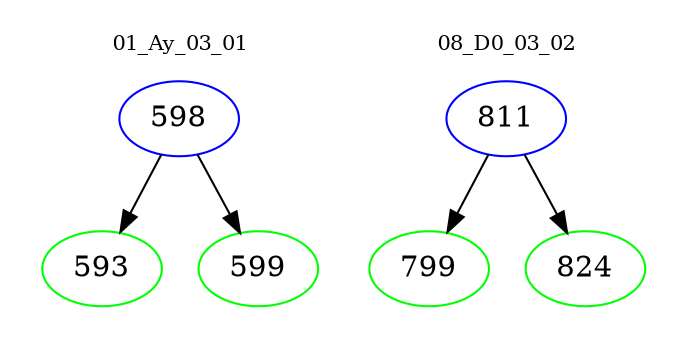 digraph{
subgraph cluster_0 {
color = white
label = "01_Ay_03_01";
fontsize=10;
T0_598 [label="598", color="blue"]
T0_598 -> T0_593 [color="black"]
T0_593 [label="593", color="green"]
T0_598 -> T0_599 [color="black"]
T0_599 [label="599", color="green"]
}
subgraph cluster_1 {
color = white
label = "08_D0_03_02";
fontsize=10;
T1_811 [label="811", color="blue"]
T1_811 -> T1_799 [color="black"]
T1_799 [label="799", color="green"]
T1_811 -> T1_824 [color="black"]
T1_824 [label="824", color="green"]
}
}
